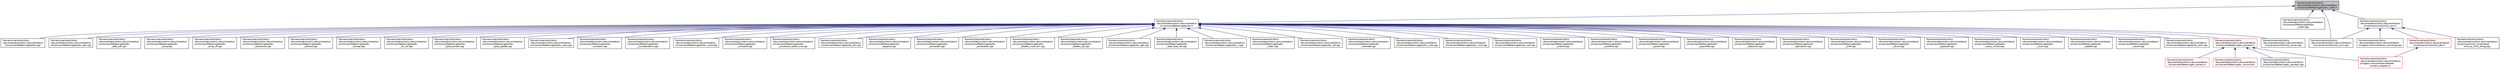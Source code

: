 digraph "/home/runner/work/cbmc-documentation/cbmc-documentation/src/solvers/flattening/boolbv_width.h"
{
 // LATEX_PDF_SIZE
  bgcolor="transparent";
  edge [fontname="Helvetica",fontsize="10",labelfontname="Helvetica",labelfontsize="10"];
  node [fontname="Helvetica",fontsize="10",shape=record];
  Node1 [label="/home/runner/work/cbmc\l-documentation/cbmc-documentation\l/src/solvers/flattening/boolbv_width.h",height=0.2,width=0.4,color="black", fillcolor="grey75", style="filled", fontcolor="black",tooltip=" "];
  Node1 -> Node2 [dir="back",color="midnightblue",fontsize="10",style="solid",fontname="Helvetica"];
  Node2 [label="/home/runner/work/cbmc\l-documentation/cbmc-documentation\l/src/solvers/flattening/boolbv.h",height=0.2,width=0.4,color="black",URL="$boolbv_8h.html",tooltip=" "];
  Node2 -> Node3 [dir="back",color="midnightblue",fontsize="10",style="solid",fontname="Helvetica"];
  Node3 [label="/home/runner/work/cbmc\l-documentation/cbmc-documentation\l/src/solvers/flattening/boolbv.cpp",height=0.2,width=0.4,color="black",URL="$boolbv_8cpp.html",tooltip=" "];
  Node2 -> Node4 [dir="back",color="midnightblue",fontsize="10",style="solid",fontname="Helvetica"];
  Node4 [label="/home/runner/work/cbmc\l-documentation/cbmc-documentation\l/src/solvers/flattening/boolbv_abs.cpp",height=0.2,width=0.4,color="black",URL="$boolbv__abs_8cpp.html",tooltip=" "];
  Node2 -> Node5 [dir="back",color="midnightblue",fontsize="10",style="solid",fontname="Helvetica"];
  Node5 [label="/home/runner/work/cbmc\l-documentation/cbmc-documentation\l/src/solvers/flattening/boolbv\l_add_sub.cpp",height=0.2,width=0.4,color="black",URL="$boolbv__add__sub_8cpp.html",tooltip=" "];
  Node2 -> Node6 [dir="back",color="midnightblue",fontsize="10",style="solid",fontname="Helvetica"];
  Node6 [label="/home/runner/work/cbmc\l-documentation/cbmc-documentation\l/src/solvers/flattening/boolbv\l_array.cpp",height=0.2,width=0.4,color="black",URL="$boolbv__array_8cpp.html",tooltip=" "];
  Node2 -> Node7 [dir="back",color="midnightblue",fontsize="10",style="solid",fontname="Helvetica"];
  Node7 [label="/home/runner/work/cbmc\l-documentation/cbmc-documentation\l/src/solvers/flattening/boolbv\l_array_of.cpp",height=0.2,width=0.4,color="black",URL="$boolbv__array__of_8cpp.html",tooltip=" "];
  Node2 -> Node8 [dir="back",color="midnightblue",fontsize="10",style="solid",fontname="Helvetica"];
  Node8 [label="/home/runner/work/cbmc\l-documentation/cbmc-documentation\l/src/solvers/flattening/boolbv\l_bitreverse.cpp",height=0.2,width=0.4,color="black",URL="$boolbv__bitreverse_8cpp.html",tooltip=" "];
  Node2 -> Node9 [dir="back",color="midnightblue",fontsize="10",style="solid",fontname="Helvetica"];
  Node9 [label="/home/runner/work/cbmc\l-documentation/cbmc-documentation\l/src/solvers/flattening/boolbv\l_bitwise.cpp",height=0.2,width=0.4,color="black",URL="$boolbv__bitwise_8cpp.html",tooltip=" "];
  Node2 -> Node10 [dir="back",color="midnightblue",fontsize="10",style="solid",fontname="Helvetica"];
  Node10 [label="/home/runner/work/cbmc\l-documentation/cbmc-documentation\l/src/solvers/flattening/boolbv\l_bswap.cpp",height=0.2,width=0.4,color="black",URL="$boolbv__bswap_8cpp.html",tooltip=" "];
  Node2 -> Node11 [dir="back",color="midnightblue",fontsize="10",style="solid",fontname="Helvetica"];
  Node11 [label="/home/runner/work/cbmc\l-documentation/cbmc-documentation\l/src/solvers/flattening/boolbv\l_bv_rel.cpp",height=0.2,width=0.4,color="black",URL="$boolbv__bv__rel_8cpp.html",tooltip=" "];
  Node2 -> Node12 [dir="back",color="midnightblue",fontsize="10",style="solid",fontname="Helvetica"];
  Node12 [label="/home/runner/work/cbmc\l-documentation/cbmc-documentation\l/src/solvers/flattening/boolbv\l_byte_extract.cpp",height=0.2,width=0.4,color="black",URL="$boolbv__byte__extract_8cpp.html",tooltip=" "];
  Node2 -> Node13 [dir="back",color="midnightblue",fontsize="10",style="solid",fontname="Helvetica"];
  Node13 [label="/home/runner/work/cbmc\l-documentation/cbmc-documentation\l/src/solvers/flattening/boolbv\l_byte_update.cpp",height=0.2,width=0.4,color="black",URL="$boolbv__byte__update_8cpp.html",tooltip=" "];
  Node2 -> Node14 [dir="back",color="midnightblue",fontsize="10",style="solid",fontname="Helvetica"];
  Node14 [label="/home/runner/work/cbmc\l-documentation/cbmc-documentation\l/src/solvers/flattening/boolbv_case.cpp",height=0.2,width=0.4,color="black",URL="$boolbv__case_8cpp.html",tooltip=" "];
  Node2 -> Node15 [dir="back",color="midnightblue",fontsize="10",style="solid",fontname="Helvetica"];
  Node15 [label="/home/runner/work/cbmc\l-documentation/cbmc-documentation\l/src/solvers/flattening/boolbv\l_complex.cpp",height=0.2,width=0.4,color="black",URL="$boolbv__complex_8cpp.html",tooltip=" "];
  Node2 -> Node16 [dir="back",color="midnightblue",fontsize="10",style="solid",fontname="Helvetica"];
  Node16 [label="/home/runner/work/cbmc\l-documentation/cbmc-documentation\l/src/solvers/flattening/boolbv\l_concatenation.cpp",height=0.2,width=0.4,color="black",URL="$boolbv__concatenation_8cpp.html",tooltip=" "];
  Node2 -> Node17 [dir="back",color="midnightblue",fontsize="10",style="solid",fontname="Helvetica"];
  Node17 [label="/home/runner/work/cbmc\l-documentation/cbmc-documentation\l/src/solvers/flattening/boolbv_cond.cpp",height=0.2,width=0.4,color="black",URL="$boolbv__cond_8cpp.html",tooltip=" "];
  Node2 -> Node18 [dir="back",color="midnightblue",fontsize="10",style="solid",fontname="Helvetica"];
  Node18 [label="/home/runner/work/cbmc\l-documentation/cbmc-documentation\l/src/solvers/flattening/boolbv\l_constant.cpp",height=0.2,width=0.4,color="black",URL="$boolbv__constant_8cpp.html",tooltip=" "];
  Node2 -> Node19 [dir="back",color="midnightblue",fontsize="10",style="solid",fontname="Helvetica"];
  Node19 [label="/home/runner/work/cbmc\l-documentation/cbmc-documentation\l/src/solvers/flattening/boolbv\l_constraint_select_one.cpp",height=0.2,width=0.4,color="black",URL="$boolbv__constraint__select__one_8cpp.html",tooltip=" "];
  Node2 -> Node20 [dir="back",color="midnightblue",fontsize="10",style="solid",fontname="Helvetica"];
  Node20 [label="/home/runner/work/cbmc\l-documentation/cbmc-documentation\l/src/solvers/flattening/boolbv_div.cpp",height=0.2,width=0.4,color="black",URL="$boolbv__div_8cpp.html",tooltip=" "];
  Node2 -> Node21 [dir="back",color="midnightblue",fontsize="10",style="solid",fontname="Helvetica"];
  Node21 [label="/home/runner/work/cbmc\l-documentation/cbmc-documentation\l/src/solvers/flattening/boolbv\l_equality.cpp",height=0.2,width=0.4,color="black",URL="$boolbv__equality_8cpp.html",tooltip=" "];
  Node2 -> Node22 [dir="back",color="midnightblue",fontsize="10",style="solid",fontname="Helvetica"];
  Node22 [label="/home/runner/work/cbmc\l-documentation/cbmc-documentation\l/src/solvers/flattening/boolbv\l_extractbit.cpp",height=0.2,width=0.4,color="black",URL="$boolbv__extractbit_8cpp.html",tooltip=" "];
  Node2 -> Node23 [dir="back",color="midnightblue",fontsize="10",style="solid",fontname="Helvetica"];
  Node23 [label="/home/runner/work/cbmc\l-documentation/cbmc-documentation\l/src/solvers/flattening/boolbv\l_extractbits.cpp",height=0.2,width=0.4,color="black",URL="$boolbv__extractbits_8cpp.html",tooltip=" "];
  Node2 -> Node24 [dir="back",color="midnightblue",fontsize="10",style="solid",fontname="Helvetica"];
  Node24 [label="/home/runner/work/cbmc\l-documentation/cbmc-documentation\l/src/solvers/flattening/boolbv\l_floatbv_mod_rem.cpp",height=0.2,width=0.4,color="black",URL="$boolbv__floatbv__mod__rem_8cpp.html",tooltip=" "];
  Node2 -> Node25 [dir="back",color="midnightblue",fontsize="10",style="solid",fontname="Helvetica"];
  Node25 [label="/home/runner/work/cbmc\l-documentation/cbmc-documentation\l/src/solvers/flattening/boolbv\l_floatbv_op.cpp",height=0.2,width=0.4,color="black",URL="$boolbv__floatbv__op_8cpp.html",tooltip=" "];
  Node2 -> Node26 [dir="back",color="midnightblue",fontsize="10",style="solid",fontname="Helvetica"];
  Node26 [label="/home/runner/work/cbmc\l-documentation/cbmc-documentation\l/src/solvers/flattening/boolbv_get.cpp",height=0.2,width=0.4,color="black",URL="$boolbv__get_8cpp.html",tooltip=" "];
  Node2 -> Node27 [dir="back",color="midnightblue",fontsize="10",style="solid",fontname="Helvetica"];
  Node27 [label="/home/runner/work/cbmc\l-documentation/cbmc-documentation\l/src/solvers/flattening/boolbv\l_ieee_float_rel.cpp",height=0.2,width=0.4,color="black",URL="$boolbv__ieee__float__rel_8cpp.html",tooltip=" "];
  Node2 -> Node28 [dir="back",color="midnightblue",fontsize="10",style="solid",fontname="Helvetica"];
  Node28 [label="/home/runner/work/cbmc\l-documentation/cbmc-documentation\l/src/solvers/flattening/boolbv_if.cpp",height=0.2,width=0.4,color="black",URL="$boolbv__if_8cpp.html",tooltip=" "];
  Node2 -> Node29 [dir="back",color="midnightblue",fontsize="10",style="solid",fontname="Helvetica"];
  Node29 [label="/home/runner/work/cbmc\l-documentation/cbmc-documentation\l/src/solvers/flattening/boolbv\l_index.cpp",height=0.2,width=0.4,color="black",URL="$boolbv__index_8cpp.html",tooltip=" "];
  Node2 -> Node30 [dir="back",color="midnightblue",fontsize="10",style="solid",fontname="Helvetica"];
  Node30 [label="/home/runner/work/cbmc\l-documentation/cbmc-documentation\l/src/solvers/flattening/boolbv_let.cpp",height=0.2,width=0.4,color="black",URL="$boolbv__let_8cpp.html",tooltip=" "];
  Node2 -> Node31 [dir="back",color="midnightblue",fontsize="10",style="solid",fontname="Helvetica"];
  Node31 [label="/home/runner/work/cbmc\l-documentation/cbmc-documentation\l/src/solvers/flattening/boolbv\l_member.cpp",height=0.2,width=0.4,color="black",URL="$boolbv__member_8cpp.html",tooltip=" "];
  Node2 -> Node32 [dir="back",color="midnightblue",fontsize="10",style="solid",fontname="Helvetica"];
  Node32 [label="/home/runner/work/cbmc\l-documentation/cbmc-documentation\l/src/solvers/flattening/boolbv_mod.cpp",height=0.2,width=0.4,color="black",URL="$boolbv__mod_8cpp.html",tooltip=" "];
  Node2 -> Node33 [dir="back",color="midnightblue",fontsize="10",style="solid",fontname="Helvetica"];
  Node33 [label="/home/runner/work/cbmc\l-documentation/cbmc-documentation\l/src/solvers/flattening/boolbv_mult.cpp",height=0.2,width=0.4,color="black",URL="$boolbv__mult_8cpp.html",tooltip=" "];
  Node2 -> Node34 [dir="back",color="midnightblue",fontsize="10",style="solid",fontname="Helvetica"];
  Node34 [label="/home/runner/work/cbmc\l-documentation/cbmc-documentation\l/src/solvers/flattening/boolbv_not.cpp",height=0.2,width=0.4,color="black",URL="$boolbv__not_8cpp.html",tooltip=" "];
  Node2 -> Node35 [dir="back",color="midnightblue",fontsize="10",style="solid",fontname="Helvetica"];
  Node35 [label="/home/runner/work/cbmc\l-documentation/cbmc-documentation\l/src/solvers/flattening/boolbv\l_onehot.cpp",height=0.2,width=0.4,color="black",URL="$boolbv__onehot_8cpp.html",tooltip=" "];
  Node2 -> Node36 [dir="back",color="midnightblue",fontsize="10",style="solid",fontname="Helvetica"];
  Node36 [label="/home/runner/work/cbmc\l-documentation/cbmc-documentation\l/src/solvers/flattening/boolbv\l_overflow.cpp",height=0.2,width=0.4,color="black",URL="$boolbv__overflow_8cpp.html",tooltip=" "];
  Node2 -> Node37 [dir="back",color="midnightblue",fontsize="10",style="solid",fontname="Helvetica"];
  Node37 [label="/home/runner/work/cbmc\l-documentation/cbmc-documentation\l/src/solvers/flattening/boolbv\l_power.cpp",height=0.2,width=0.4,color="black",URL="$boolbv__power_8cpp.html",tooltip=" "];
  Node2 -> Node38 [dir="back",color="midnightblue",fontsize="10",style="solid",fontname="Helvetica"];
  Node38 [label="/home/runner/work/cbmc\l-documentation/cbmc-documentation\l/src/solvers/flattening/boolbv\l_quantifier.cpp",height=0.2,width=0.4,color="black",URL="$boolbv__quantifier_8cpp.html",tooltip=" "];
  Node2 -> Node39 [dir="back",color="midnightblue",fontsize="10",style="solid",fontname="Helvetica"];
  Node39 [label="/home/runner/work/cbmc\l-documentation/cbmc-documentation\l/src/solvers/flattening/boolbv\l_reduction.cpp",height=0.2,width=0.4,color="black",URL="$boolbv__reduction_8cpp.html",tooltip=" "];
  Node2 -> Node40 [dir="back",color="midnightblue",fontsize="10",style="solid",fontname="Helvetica"];
  Node40 [label="/home/runner/work/cbmc\l-documentation/cbmc-documentation\l/src/solvers/flattening/boolbv\l_replication.cpp",height=0.2,width=0.4,color="black",URL="$boolbv__replication_8cpp.html",tooltip=" "];
  Node2 -> Node41 [dir="back",color="midnightblue",fontsize="10",style="solid",fontname="Helvetica"];
  Node41 [label="/home/runner/work/cbmc\l-documentation/cbmc-documentation\l/src/solvers/flattening/boolbv\l_shift.cpp",height=0.2,width=0.4,color="black",URL="$boolbv__shift_8cpp.html",tooltip=" "];
  Node2 -> Node42 [dir="back",color="midnightblue",fontsize="10",style="solid",fontname="Helvetica"];
  Node42 [label="/home/runner/work/cbmc\l-documentation/cbmc-documentation\l/src/solvers/flattening/boolbv\l_struct.cpp",height=0.2,width=0.4,color="black",URL="$boolbv__struct_8cpp.html",tooltip=" "];
  Node2 -> Node43 [dir="back",color="midnightblue",fontsize="10",style="solid",fontname="Helvetica"];
  Node43 [label="/home/runner/work/cbmc\l-documentation/cbmc-documentation\l/src/solvers/flattening/boolbv\l_typecast.cpp",height=0.2,width=0.4,color="black",URL="$boolbv__typecast_8cpp.html",tooltip=" "];
  Node2 -> Node44 [dir="back",color="midnightblue",fontsize="10",style="solid",fontname="Helvetica"];
  Node44 [label="/home/runner/work/cbmc\l-documentation/cbmc-documentation\l/src/solvers/flattening/boolbv\l_unary_minus.cpp",height=0.2,width=0.4,color="black",URL="$boolbv__unary__minus_8cpp.html",tooltip=" "];
  Node2 -> Node45 [dir="back",color="midnightblue",fontsize="10",style="solid",fontname="Helvetica"];
  Node45 [label="/home/runner/work/cbmc\l-documentation/cbmc-documentation\l/src/solvers/flattening/boolbv\l_union.cpp",height=0.2,width=0.4,color="black",URL="$boolbv__union_8cpp.html",tooltip=" "];
  Node2 -> Node46 [dir="back",color="midnightblue",fontsize="10",style="solid",fontname="Helvetica"];
  Node46 [label="/home/runner/work/cbmc\l-documentation/cbmc-documentation\l/src/solvers/flattening/boolbv\l_update.cpp",height=0.2,width=0.4,color="black",URL="$boolbv__update_8cpp.html",tooltip=" "];
  Node2 -> Node47 [dir="back",color="midnightblue",fontsize="10",style="solid",fontname="Helvetica"];
  Node47 [label="/home/runner/work/cbmc\l-documentation/cbmc-documentation\l/src/solvers/flattening/boolbv\l_vector.cpp",height=0.2,width=0.4,color="black",URL="$boolbv__vector_8cpp.html",tooltip=" "];
  Node2 -> Node48 [dir="back",color="midnightblue",fontsize="10",style="solid",fontname="Helvetica"];
  Node48 [label="/home/runner/work/cbmc\l-documentation/cbmc-documentation\l/src/solvers/flattening/boolbv_with.cpp",height=0.2,width=0.4,color="black",URL="$boolbv__with_8cpp.html",tooltip=" "];
  Node2 -> Node49 [dir="back",color="midnightblue",fontsize="10",style="solid",fontname="Helvetica"];
  Node49 [label="/home/runner/work/cbmc\l-documentation/cbmc-documentation\l/src/solvers/flattening/bv_pointers.h",height=0.2,width=0.4,color="red",URL="$bv__pointers_8h.html",tooltip=" "];
  Node49 -> Node50 [dir="back",color="midnightblue",fontsize="10",style="solid",fontname="Helvetica"];
  Node50 [label="/home/runner/work/cbmc\l-documentation/cbmc-documentation\l/src/goto-instrument/accelerate\l/scratch_program.h",height=0.2,width=0.4,color="red",URL="$scratch__program_8h.html",tooltip=" "];
  Node49 -> Node57 [dir="back",color="midnightblue",fontsize="10",style="solid",fontname="Helvetica"];
  Node57 [label="/home/runner/work/cbmc\l-documentation/cbmc-documentation\l/src/solvers/flattening/bv_dimacs.h",height=0.2,width=0.4,color="red",URL="$bv__dimacs_8h.html",tooltip=" "];
  Node49 -> Node60 [dir="back",color="midnightblue",fontsize="10",style="solid",fontname="Helvetica"];
  Node60 [label="/home/runner/work/cbmc\l-documentation/cbmc-documentation\l/src/solvers/flattening/bv_minimize.h",height=0.2,width=0.4,color="red",URL="$bv__minimize_8h.html",tooltip=" "];
  Node49 -> Node67 [dir="back",color="midnightblue",fontsize="10",style="solid",fontname="Helvetica"];
  Node67 [label="/home/runner/work/cbmc\l-documentation/cbmc-documentation\l/src/solvers/flattening/bv_pointers.cpp",height=0.2,width=0.4,color="black",URL="$bv__pointers_8cpp.html",tooltip=" "];
  Node2 -> Node82 [dir="back",color="midnightblue",fontsize="10",style="solid",fontname="Helvetica"];
  Node82 [label="/home/runner/work/cbmc\l-documentation/cbmc-documentation\l/src/solvers/smt2/smt2_solver.cpp",height=0.2,width=0.4,color="black",URL="$smt2__solver_8cpp.html",tooltip=" "];
  Node1 -> Node83 [dir="back",color="midnightblue",fontsize="10",style="solid",fontname="Helvetica"];
  Node83 [label="/home/runner/work/cbmc\l-documentation/cbmc-documentation\l/src/solvers/flattening/boolbv\l_width.cpp",height=0.2,width=0.4,color="black",URL="$boolbv__width_8cpp.html",tooltip=" "];
  Node1 -> Node84 [dir="back",color="midnightblue",fontsize="10",style="solid",fontname="Helvetica"];
  Node84 [label="/home/runner/work/cbmc\l-documentation/cbmc-documentation\l/src/solvers/smt2/smt2_conv.h",height=0.2,width=0.4,color="black",URL="$smt2__conv_8h.html",tooltip=" "];
  Node84 -> Node85 [dir="back",color="midnightblue",fontsize="10",style="solid",fontname="Helvetica"];
  Node85 [label="/home/runner/work/cbmc\l-documentation/cbmc-documentation\l/src/goto-instrument/horn_encoding.cpp",height=0.2,width=0.4,color="black",URL="$horn__encoding_8cpp.html",tooltip=" "];
  Node84 -> Node86 [dir="back",color="midnightblue",fontsize="10",style="solid",fontname="Helvetica"];
  Node86 [label="/home/runner/work/cbmc\l-documentation/cbmc-documentation\l/src/solvers/smt2/smt2_conv.cpp",height=0.2,width=0.4,color="black",URL="$smt2__conv_8cpp.html",tooltip=" "];
  Node84 -> Node87 [dir="back",color="midnightblue",fontsize="10",style="solid",fontname="Helvetica"];
  Node87 [label="/home/runner/work/cbmc\l-documentation/cbmc-documentation\l/src/solvers/smt2/smt2_dec.h",height=0.2,width=0.4,color="red",URL="$smt2__dec_8h.html",tooltip=" "];
  Node87 -> Node50 [dir="back",color="midnightblue",fontsize="10",style="solid",fontname="Helvetica"];
  Node84 -> Node100 [dir="back",color="midnightblue",fontsize="10",style="solid",fontname="Helvetica"];
  Node100 [label="/home/runner/work/cbmc\l-documentation/cbmc-documentation\l/src/solvers/smt2_incremental\l/smt_to_smt2_string.cpp",height=0.2,width=0.4,color="black",URL="$smt__to__smt2__string_8cpp.html",tooltip=" "];
  Node1 -> Node86 [dir="back",color="midnightblue",fontsize="10",style="solid",fontname="Helvetica"];
}
